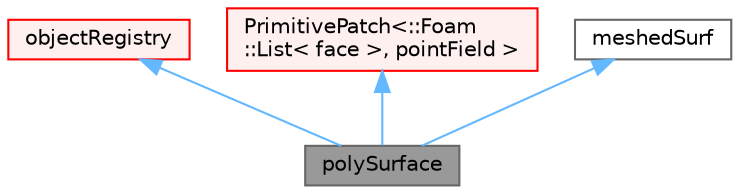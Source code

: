 digraph "polySurface"
{
 // LATEX_PDF_SIZE
  bgcolor="transparent";
  edge [fontname=Helvetica,fontsize=10,labelfontname=Helvetica,labelfontsize=10];
  node [fontname=Helvetica,fontsize=10,shape=box,height=0.2,width=0.4];
  Node1 [id="Node000001",label="polySurface",height=0.2,width=0.4,color="gray40", fillcolor="grey60", style="filled", fontcolor="black",tooltip="A surface mesh consisting of general polygon faces and capable of holding fields."];
  Node2 -> Node1 [id="edge1_Node000001_Node000002",dir="back",color="steelblue1",style="solid",tooltip=" "];
  Node2 [id="Node000002",label="objectRegistry",height=0.2,width=0.4,color="red", fillcolor="#FFF0F0", style="filled",URL="$classFoam_1_1objectRegistry.html",tooltip="Registry of regIOobjects."];
  Node9 -> Node1 [id="edge2_Node000001_Node000009",dir="back",color="steelblue1",style="solid",tooltip=" "];
  Node9 [id="Node000009",label="PrimitivePatch\<::Foam\l::List\< face \>, pointField \>",height=0.2,width=0.4,color="red", fillcolor="#FFF0F0", style="filled",URL="$classFoam_1_1PrimitivePatch.html",tooltip=" "];
  Node17 -> Node1 [id="edge3_Node000001_Node000017",dir="back",color="steelblue1",style="solid",tooltip=" "];
  Node17 [id="Node000017",label="meshedSurf",height=0.2,width=0.4,color="gray40", fillcolor="white", style="filled",URL="$classFoam_1_1meshedSurf.html",tooltip="Abstract definition of a meshed surface defined by faces and points."];
}
